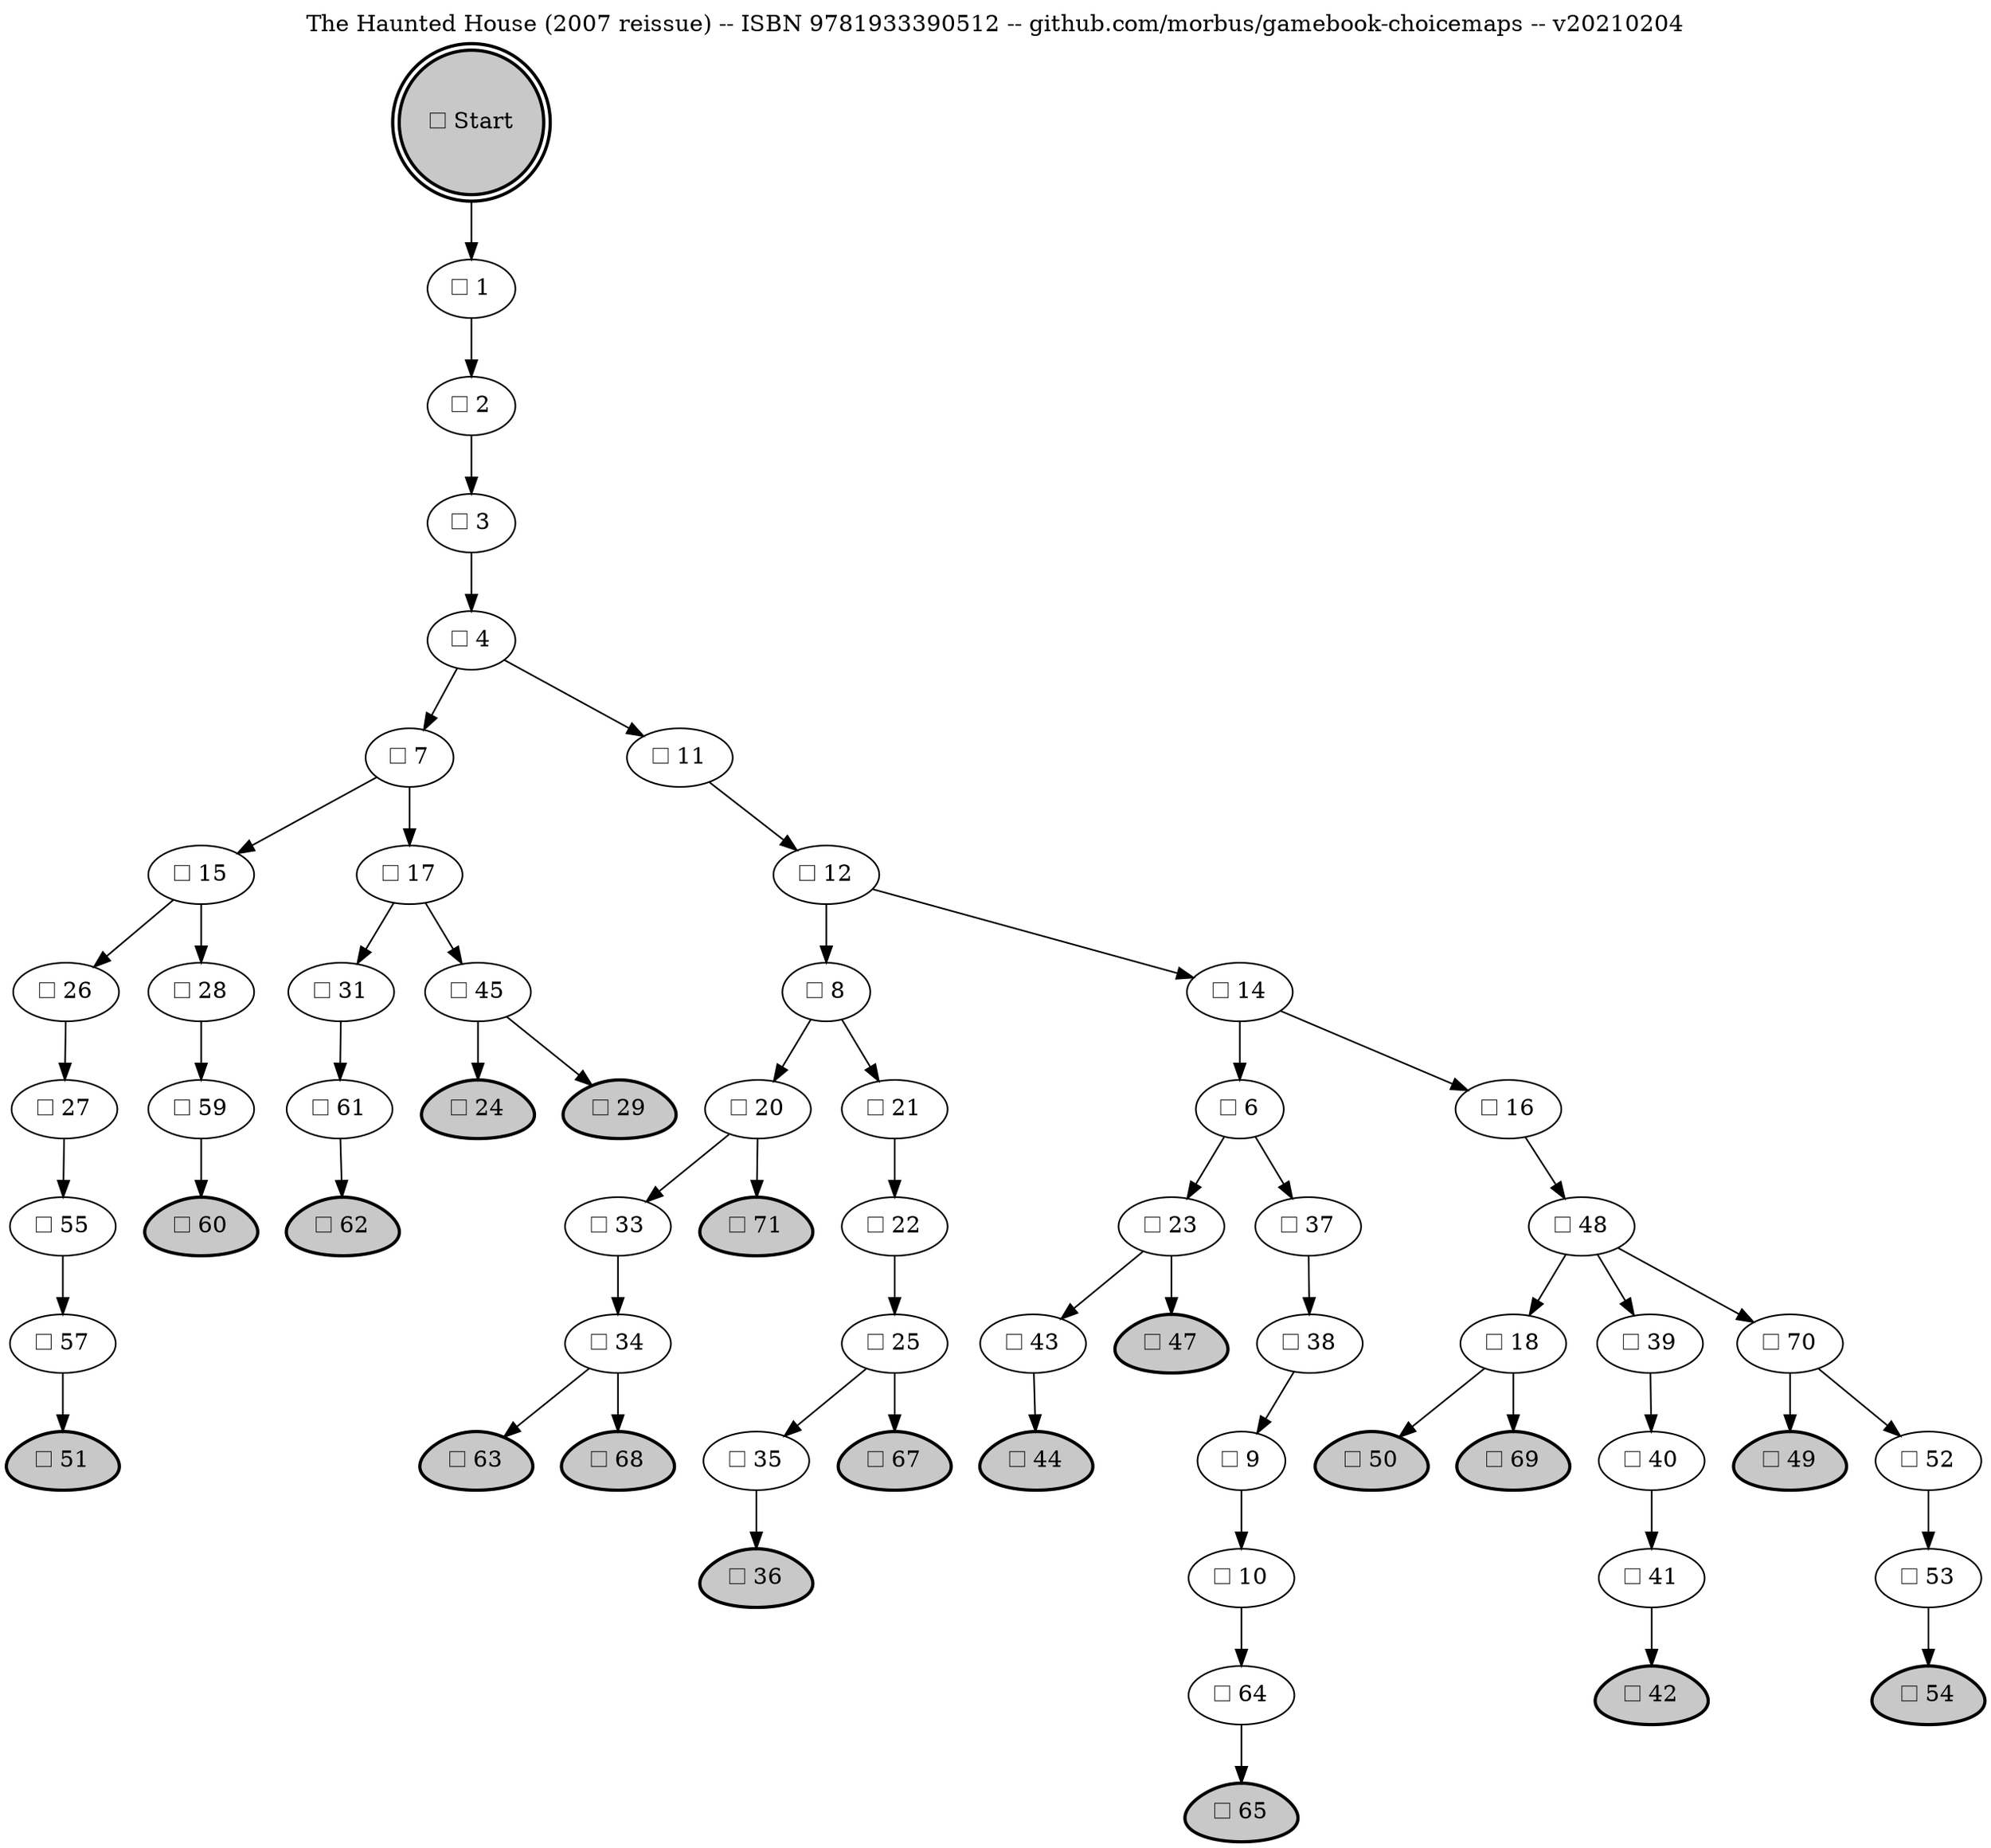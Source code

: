 digraph "The Haunted House (2007 reissue) -- ISBN 9781933390512 -- github.com/morbus/gamebook-choicemaps -- v20210204" {
rankdir=TB


"Start" [shape=doublecircle style="filled,bold" fillcolor="#C8C8C8" label="☐ Start" tooltip="4"]
"Start" -> "1"

"1" [fillcolor="#FFFFFF" label="☐ 1" tooltip="5"]
"1" -> "2"

"2" [fillcolor="#FFFFFF" label="☐ 2" tooltip="6"]
"2" -> "3"

"3" [fillcolor="#FFFFFF" label="☐ 3" tooltip="7"]
"3" -> "4"

"4" [fillcolor="#FFFFFF" label="☐ 4" tooltip="8"]
"4" -> "7"
"4" -> "11"

"6" [fillcolor="#FFFFFF" label="☐ 6" tooltip="9"]
"6" -> "23"
"6" -> "37"

"7" [fillcolor="#FFFFFF" label="☐ 7" tooltip="10"]
"7" -> "15"
"7" -> "17"

"8" [fillcolor="#FFFFFF" label="☐ 8" tooltip="11"]
"8" -> "20"
"8" -> "21"

"9" [fillcolor="#FFFFFF" label="☐ 9" tooltip="12"]
"9" -> "10"

"10" [fillcolor="#FFFFFF" label="☐ 10" tooltip="13"]
"10" -> "64"

"11" [fillcolor="#FFFFFF" label="☐ 11" tooltip="14"]
"11" -> "12"

"12" [fillcolor="#FFFFFF" label="☐ 12" tooltip="15"]
"12" -> "8"
"12" -> "14"

"14" [fillcolor="#FFFFFF" label="☐ 14" tooltip="16"]
"14" -> "6"
"14" -> "16"

"15" [fillcolor="#FFFFFF" label="☐ 15" tooltip="17"]
"15" -> "26"
"15" -> "28"

"16" [fillcolor="#FFFFFF" label="☐ 16" tooltip="18"]
"16" -> "48"

"17" [fillcolor="#FFFFFF" label="☐ 17" tooltip="19"]
"17" -> "31"
"17" -> "45"

"18" [fillcolor="#FFFFFF" label="☐ 18" tooltip="20"]
"18" -> "50"
"18" -> "69"

"20" [fillcolor="#FFFFFF" label="☐ 20" tooltip="21"]
"20" -> "33"
"20" -> "71"

"21" [fillcolor="#FFFFFF" label="☐ 21" tooltip="22"]
"21" -> "22"

"22" [fillcolor="#FFFFFF" label="☐ 22" tooltip="23"]
"22" -> "25"

"23" [fillcolor="#FFFFFF" label="☐ 23" tooltip="24"]
"23" -> "43"
"23" -> "47"

"24" [shape=egg style="filled,bold" fillcolor="#C8C8C8" label="☐ 24" tooltip="25"]

"25" [fillcolor="#FFFFFF" label="☐ 25" tooltip="26"]
"25" -> "35"
"25" -> "67"

"26" [fillcolor="#FFFFFF" label="☐ 26" tooltip="27"]
"26" -> "27"

"27" [fillcolor="#FFFFFF" label="☐ 27" tooltip="28"]
"27" -> "55"

"28" [fillcolor="#FFFFFF" label="☐ 28" tooltip="29"]
"28" -> "59"

"29" [shape=egg style="filled,bold" fillcolor="#C8C8C8" label="☐ 29" tooltip="30"]

"31" [fillcolor="#FFFFFF" label="☐ 31" tooltip="31"]
"31" -> "61"

"33" [fillcolor="#FFFFFF" label="☐ 33" tooltip="32"]
"33" -> "34"

"34" [fillcolor="#FFFFFF" label="☐ 34" tooltip="33"]
"34" -> "63"
"34" -> "68"

"35" [fillcolor="#FFFFFF" label="☐ 35" tooltip="34"]
"35" -> "36"

"36" [shape=egg style="filled,bold" fillcolor="#C8C8C8" label="☐ 36" tooltip="35"]

"37" [fillcolor="#FFFFFF" label="☐ 37" tooltip="36"]
"37" -> "38"

"38" [fillcolor="#FFFFFF" label="☐ 38" tooltip="37"]
"38" -> "9"

"39" [fillcolor="#FFFFFF" label="☐ 39" tooltip="38"]
"39" -> "40"

"40" [fillcolor="#FFFFFF" label="☐ 40" tooltip="39"]
"40" -> "41"

"41" [fillcolor="#FFFFFF" label="☐ 41" tooltip="40"]
"41" -> "42"

"42" [shape=egg style="filled,bold" fillcolor="#C8C8C8" label="☐ 42" tooltip="41"]

"43" [fillcolor="#FFFFFF" label="☐ 43" tooltip="42"]
"43" -> "44"

"44" [shape=egg style="filled,bold" fillcolor="#C8C8C8" label="☐ 44" tooltip="43"]

"45" [fillcolor="#FFFFFF" label="☐ 45" tooltip="44"]
"45" -> "24"
"45" -> "29"

"47" [shape=egg style="filled,bold" fillcolor="#C8C8C8" label="☐ 47" tooltip="45"]

"48" [fillcolor="#FFFFFF" label="☐ 48" tooltip="46"]
"48" -> "18"
"48" -> "39"
"48" -> "70"

"49" [shape=egg style="filled,bold" fillcolor="#C8C8C8" label="☐ 49" tooltip="47"]

"50" [shape=egg style="filled,bold" fillcolor="#C8C8C8" label="☐ 50" tooltip="48"]

"51" [shape=egg style="filled,bold" fillcolor="#C8C8C8" label="☐ 51" tooltip="49"]

"52" [fillcolor="#FFFFFF" label="☐ 52" tooltip="50"]
"52" -> "53"

"53" [fillcolor="#FFFFFF" label="☐ 53" tooltip="51"]
"53" -> "54"

"54" [shape=egg style="filled,bold" fillcolor="#C8C8C8" label="☐ 54" tooltip="52"]

"55" [fillcolor="#FFFFFF" label="☐ 55" tooltip="53"]
"55" -> "57"

"57" [fillcolor="#FFFFFF" label="☐ 57" tooltip="54"]
"57" -> "51"

"59" [fillcolor="#FFFFFF" label="☐ 59" tooltip="55"]
"59" -> "60"

"60" [shape=egg style="filled,bold" fillcolor="#C8C8C8" label="☐ 60" tooltip="56"]

"61" [fillcolor="#FFFFFF" label="☐ 61" tooltip="57"]
"61" -> "62"

"62" [shape=egg style="filled,bold" fillcolor="#C8C8C8" label="☐ 62" tooltip="58"]

"63" [shape=egg style="filled,bold" fillcolor="#C8C8C8" label="☐ 63" tooltip="59"]

"64" [fillcolor="#FFFFFF" label="☐ 64" tooltip="60"]
"64" -> "65"

"65" [shape=egg style="filled,bold" fillcolor="#C8C8C8" label="☐ 65" tooltip="61"]

"67" [shape=egg style="filled,bold" fillcolor="#C8C8C8" label="☐ 67" tooltip="62"]

"68" [shape=egg style="filled,bold" fillcolor="#C8C8C8" label="☐ 68" tooltip="63"]

"69" [shape=egg style="filled,bold" fillcolor="#C8C8C8" label="☐ 69" tooltip="64"]

"70" [fillcolor="#FFFFFF" label="☐ 70" tooltip="65"]
"70" -> "49"
"70" -> "52"

"71" [shape=egg style="filled,bold" fillcolor="#C8C8C8" label="☐ 71" tooltip="66"]

labelloc="t"

label="The Haunted House (2007 reissue) -- ISBN 9781933390512 -- github.com/morbus/gamebook-choicemaps -- v20210204"

}